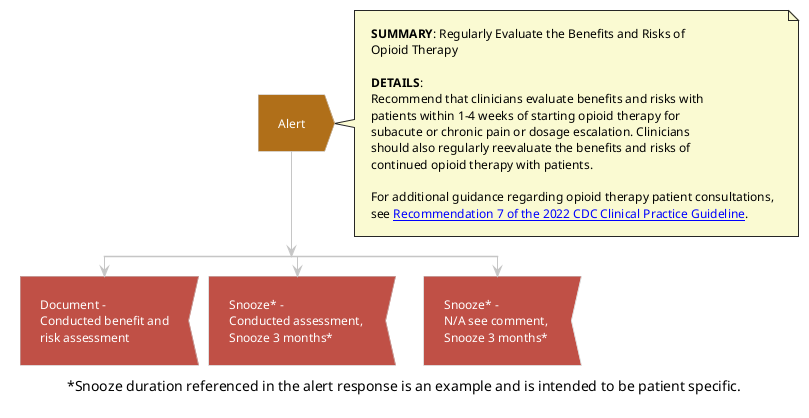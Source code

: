 @startuml alert_rec07_ordersign
!theme carbon-gray
<style>
activityDiagram {
 FontColor white
 arrow {
  FontColor: Black
 }
 note {
  FontColor: Black
  BackgroundColor: #fafad2
 }
}
</style>
#b06f19:Alert;<<output>>
note right
**SUMMARY**: Regularly Evaluate the Benefits and Risks of
Opioid Therapy 

**DETAILS**:
Recommend that clinicians evaluate benefits and risks with
patients within 1-4 weeks of starting opioid therapy for
subacute or chronic pain or dosage escalation. Clinicians
should also regularly reevaluate the benefits and risks of
continued opioid therapy with patients.

For additional guidance regarding opioid therapy patient consultations,
see [[https://www.cdc.gov/mmwr/volumes/71/rr/rr7103a1.htm#Recommendation7 Recommendation 7 of the 2022 CDC Clinical Practice Guideline]].
end note
split
#c05046:Document - 
Conducted benefit and
risk assessment;<<input>>
kill
split again
#c05046:Snooze* - 
Conducted assessment, 
Snooze 3 months*;<<input>>
kill
split again
#c05046:Snooze* - 
N/A see comment, 
Snooze 3 months*;<<input>>
kill
end split
caption ~*Snooze duration referenced in the alert response is an example and is intended to be patient specific.
@enduml